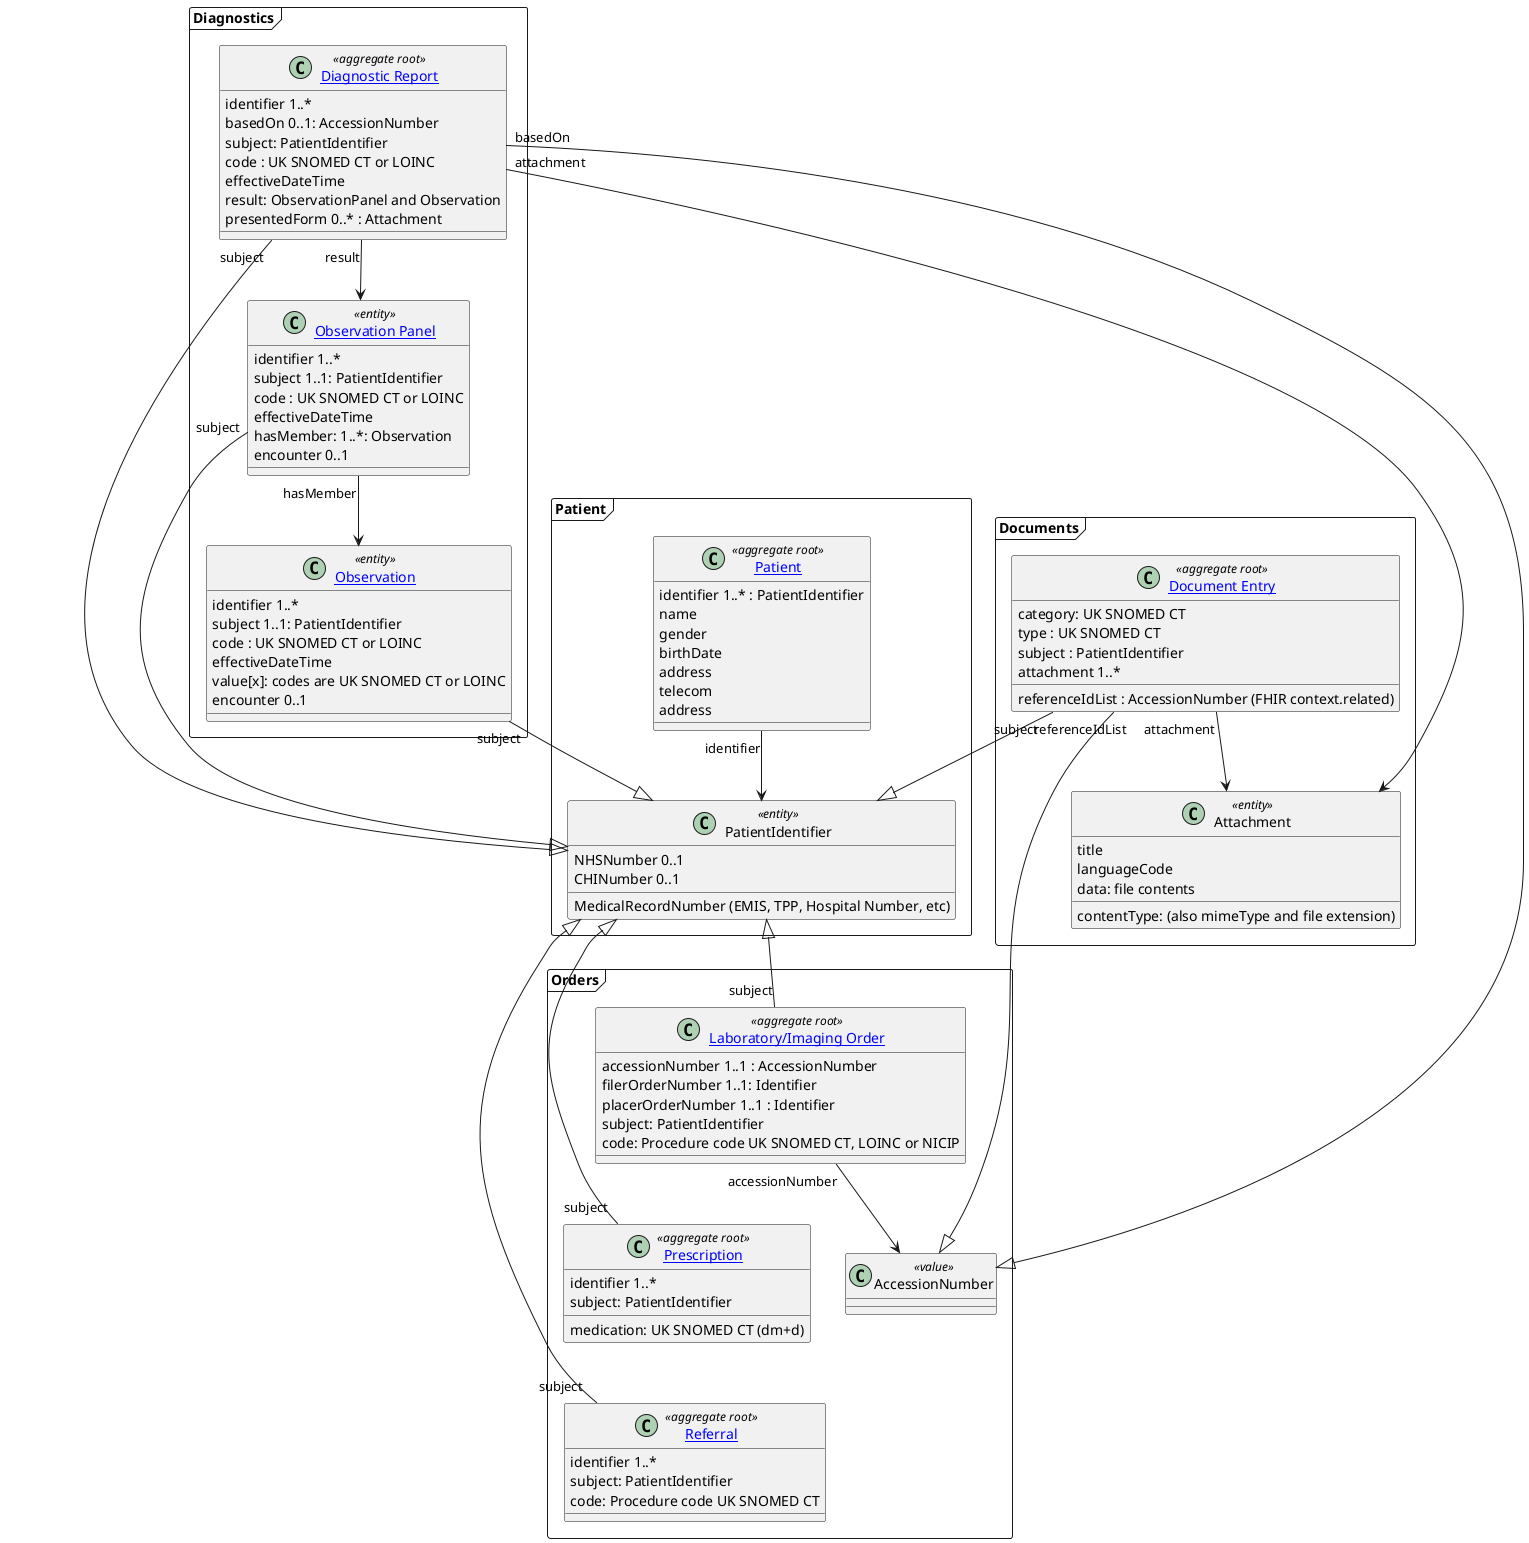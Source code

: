 @startuml

frame PD1 as "Patient" {
class "[[StructureDefinition-Patient.html Patient]]" as Patient <<aggregate root>> {
identifier 1..* : PatientIdentifier
name
gender
birthDate
address
telecom
address
}


class PatientIdentifier <<entity>> {
NHSNumber 0..1
CHINumber 0..1
MedicalRecordNumber (EMIS, TPP, Hospital Number, etc)
}

Patient "identifier" --> PatientIdentifier

}

frame Diagnostics as "Diagnostics" {
class "[[StructureDefinition-Observation.html Observation]]" as Observation <<entity>> {
identifier 1..*
subject 1..1: PatientIdentifier
code : UK SNOMED CT or LOINC
effectiveDateTime
value[x]: codes are UK SNOMED CT or LOINC
encounter 0..1
}


class "[[assessments-and-observations.html Observation Panel]]" as ObservationPanel <<entity>> {
identifier 1..*
subject 1..1: PatientIdentifier
code : UK SNOMED CT or LOINC
effectiveDateTime
hasMember: 1..*: Observation
encounter 0..1
}


class "[[StructureDefinition-DiagnosticReport.html Diagnostic Report]]" as DiagnosticReport <<aggregate root>> {
identifier 1..*
basedOn 0..1: AccessionNumber
subject: PatientIdentifier
code : UK SNOMED CT or LOINC
effectiveDateTime
result: ObservationPanel and Observation
presentedForm 0..* : Attachment
}

DiagnosticReport "result" --> ObservationPanel
ObservationPanel "hasMember" --> Observation

}



frame Documents {

class Attachment <<entity>> {
contentType: (also mimeType and file extension)
title
languageCode
data: file contents
}


class "[[StructureDefinition-DocumentReference.html Document Entry]]" as DocumentEntry <<aggregate root>> {
category: UK SNOMED CT
type : UK SNOMED CT
subject : PatientIdentifier
attachment 1..*
referenceIdList : AccessionNumber (FHIR context.related)
}


DocumentEntry "attachment" -d-> Attachment

}

frame Orders {

class "[[StructureDefinition-ServiceRequest-LaboratoryOrder.html Laboratory/Imaging Order]]" as labOrder <<aggregate root>> {
accessionNumber 1..1 : AccessionNumber
filerOrderNumber 1..1: Identifier
placerOrderNumber 1..1 : Identifier
subject: PatientIdentifier
code: Procedure code UK SNOMED CT, LOINC or NICIP
}

class AccessionNumber <<value>> {

}

class "[[StructureDefinition-MedicationRequest.html Prescription]]" as Prescription <<aggregate root>> {
identifier 1..*
subject: PatientIdentifier
medication: UK SNOMED CT (dm+d)
}


class "[[StructureDefinition-ServiceRequest-Referral.html Referral]]" as Referral <<aggregate root>> {
identifier 1..*
subject: PatientIdentifier
code: Procedure code UK SNOMED CT
}

labOrder -d[hidden]- Prescription
Prescription -d[hidden]- Referral


labOrder "accessionNumber" --> AccessionNumber

}


DocumentEntry "referenceIdList" --|> AccessionNumber
DiagnosticReport "basedOn" --|> AccessionNumber



Observation "subject" --|> PatientIdentifier
ObservationPanel "subject" --|> PatientIdentifier
DiagnosticReport "subject" --|> PatientIdentifier
DocumentEntry "subject" --|> PatientIdentifier

labOrder "subject" -u-|> PatientIdentifier
Referral "subject" -u-|> PatientIdentifier
Prescription "subject" -u-|> PatientIdentifier



DiagnosticReport "attachment" --> Attachment

@enduml
